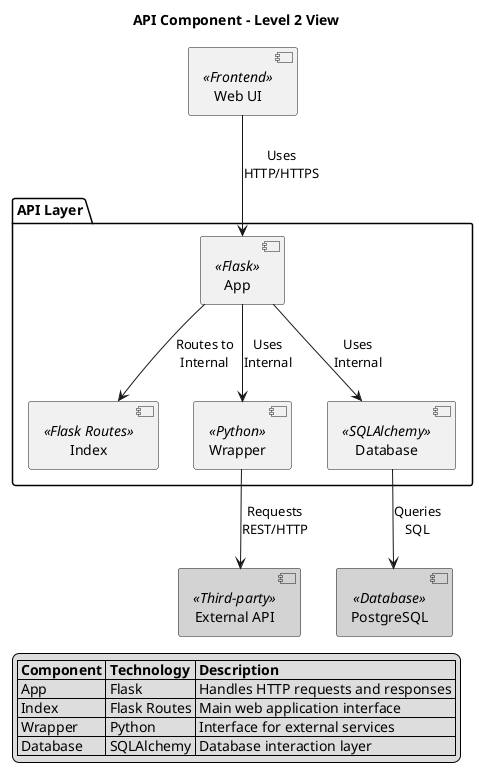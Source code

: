 @startuml architecture-l2-api
skinparam componentStyle uml2

title API Component - Level 2 View

package "API Layer" {
    [App] <<Flask>> as app
    [Index] <<Flask Routes>> as index
    [Wrapper] <<Python>> as wrapper
    [Database] <<SQLAlchemy>> as database
}

[External API] <<Third-party>> as external_api #lightgray
[PostgreSQL] <<Database>> as db_system #lightgray
[Web UI] <<Frontend>> as web_ui

web_ui --> app : Uses\nHTTP/HTTPS
app --> index : Routes to\nInternal
app --> wrapper : Uses\nInternal
wrapper --> external_api : Requests\nREST/HTTP
app --> database : Uses\nInternal
database --> db_system : Queries\nSQL

legend
|= Component |= Technology |= Description |
| App | Flask | Handles HTTP requests and responses |
| Index | Flask Routes | Main web application interface |
| Wrapper | Python | Interface for external services |
| Database | SQLAlchemy | Database interaction layer |
endlegend
@enduml